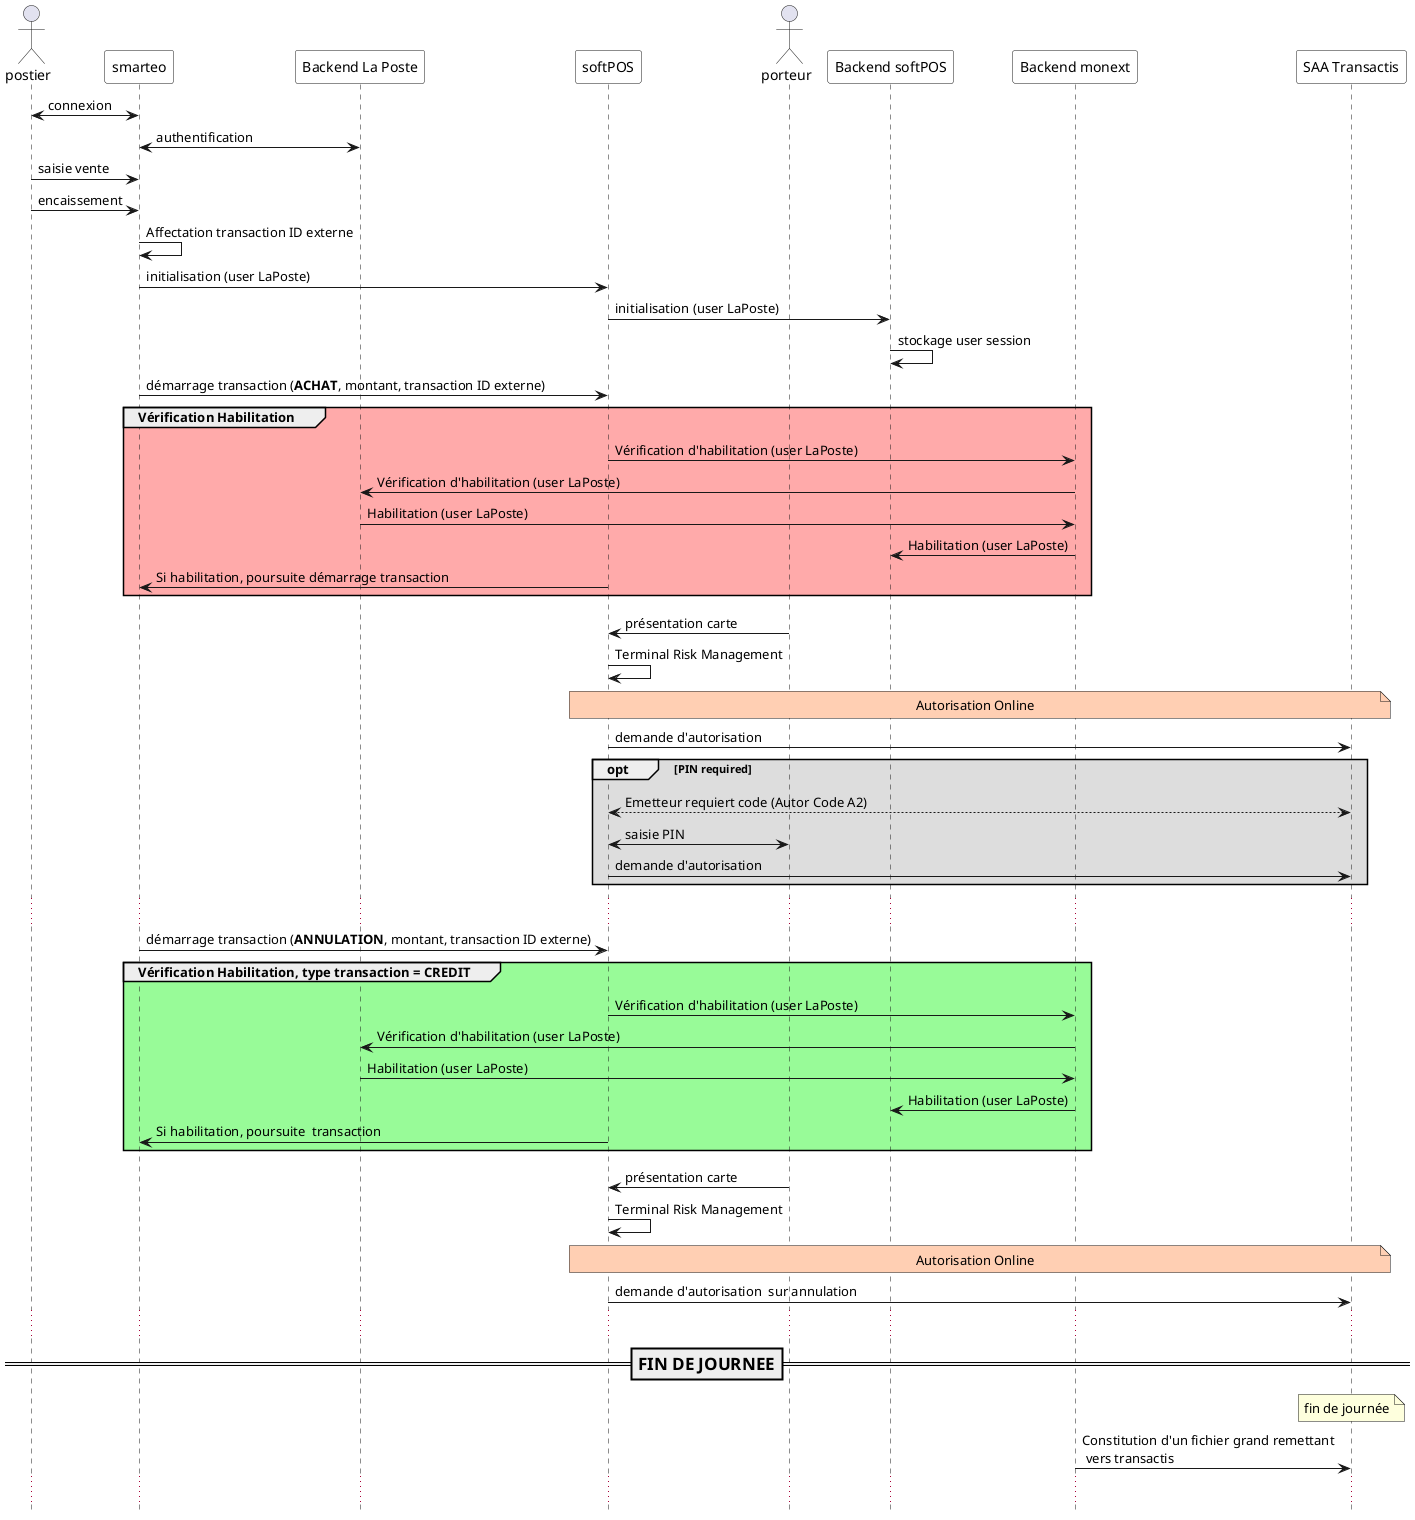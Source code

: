 @startuml smarteo softPOS
!pragma teoz true
hide footbox
skinparam ParticipantBackgroundColor <<laposte_style>> Yellow 
<STYLE>
.laposte_style {
  backgroundColor Yellow
}
</STYLE>

actor postier
participant smarteo
participant "Backend La Poste" as backlp 
participant softPOS
actor porteur
participant "Backend softPOS" as backdjm
participant "Backend monext" as backmon

participant "SAA Transactis" as acq



skinparam actor {
  backgroundColor LightYellow
  BorderColor Gray
  FontName Arial
}
skinparam participant {
  backgroundColor LightYellow
  BorderColor Gray
  FontName Arial
}
skinparam FontName Corbel

postier <-> smarteo : connexion
smarteo <-> backlp: authentification
postier -> smarteo : saisie vente
postier -> smarteo : encaissement
smarteo -> smarteo : Affectation transaction ID externe
smarteo -> softPOS : initialisation (user LaPoste)
softPOS -> backdjm : initialisation (user LaPoste)
backdjm -> backdjm : stockage user session


smarteo -> softPOS : démarrage transaction (**ACHAT**, montant, transaction ID externe)
group #FF000055 Vérification Habilitation
softPOS -> backmon : Vérification d'habilitation (user LaPoste)
backmon -> backlp : Vérification d'habilitation (user LaPoste)
backlp -> backmon : Habilitation (user LaPoste)
backmon -> backdjm : Habilitation (user LaPoste)
softPOS -> smarteo : Si habilitation, poursuite démarrage transaction
end group

porteur -> softPOS : présentation carte

softPOS -> softPOS: Terminal Risk Management

note over softPOS, acq #FFCFB3: Autorisation Online

{startaut} softPOS -> acq : demande d'autorisation

opt #DDDDDD PIN required
    softPOS <--> acq : Emetteur requiert code (Autor Code A2)
    softPOS <-> porteur: saisie PIN
    softPOS -> acq : demande d'autorisation
end opt
...

smarteo -> softPOS : démarrage transaction (**ANNULATION**, montant, transaction ID externe)
group #palegreen Vérification Habilitation, type transaction = CREDIT
softPOS -> backmon : Vérification d'habilitation (user LaPoste)
backmon -> backlp : Vérification d'habilitation (user LaPoste)
backlp -> backmon : Habilitation (user LaPoste)
backmon -> backdjm : Habilitation (user LaPoste)
softPOS -> smarteo : Si habilitation, poursuite  transaction
end group

porteur -> softPOS : présentation carte

softPOS -> softPOS: Terminal Risk Management

note over softPOS, acq #FFCFB3: Autorisation Online

{startaut} softPOS -> acq : demande d'autorisation  sur annulation




{startaut} <-> {endaut}: <b><color:blue>PSP / ACQUIRER PROCESSING

...
=== FIN DE JOURNEE ==

note over acq : fin de journée
backmon -> acq : Constitution d'un fichier grand remettant\n vers transactis
...

@enduml